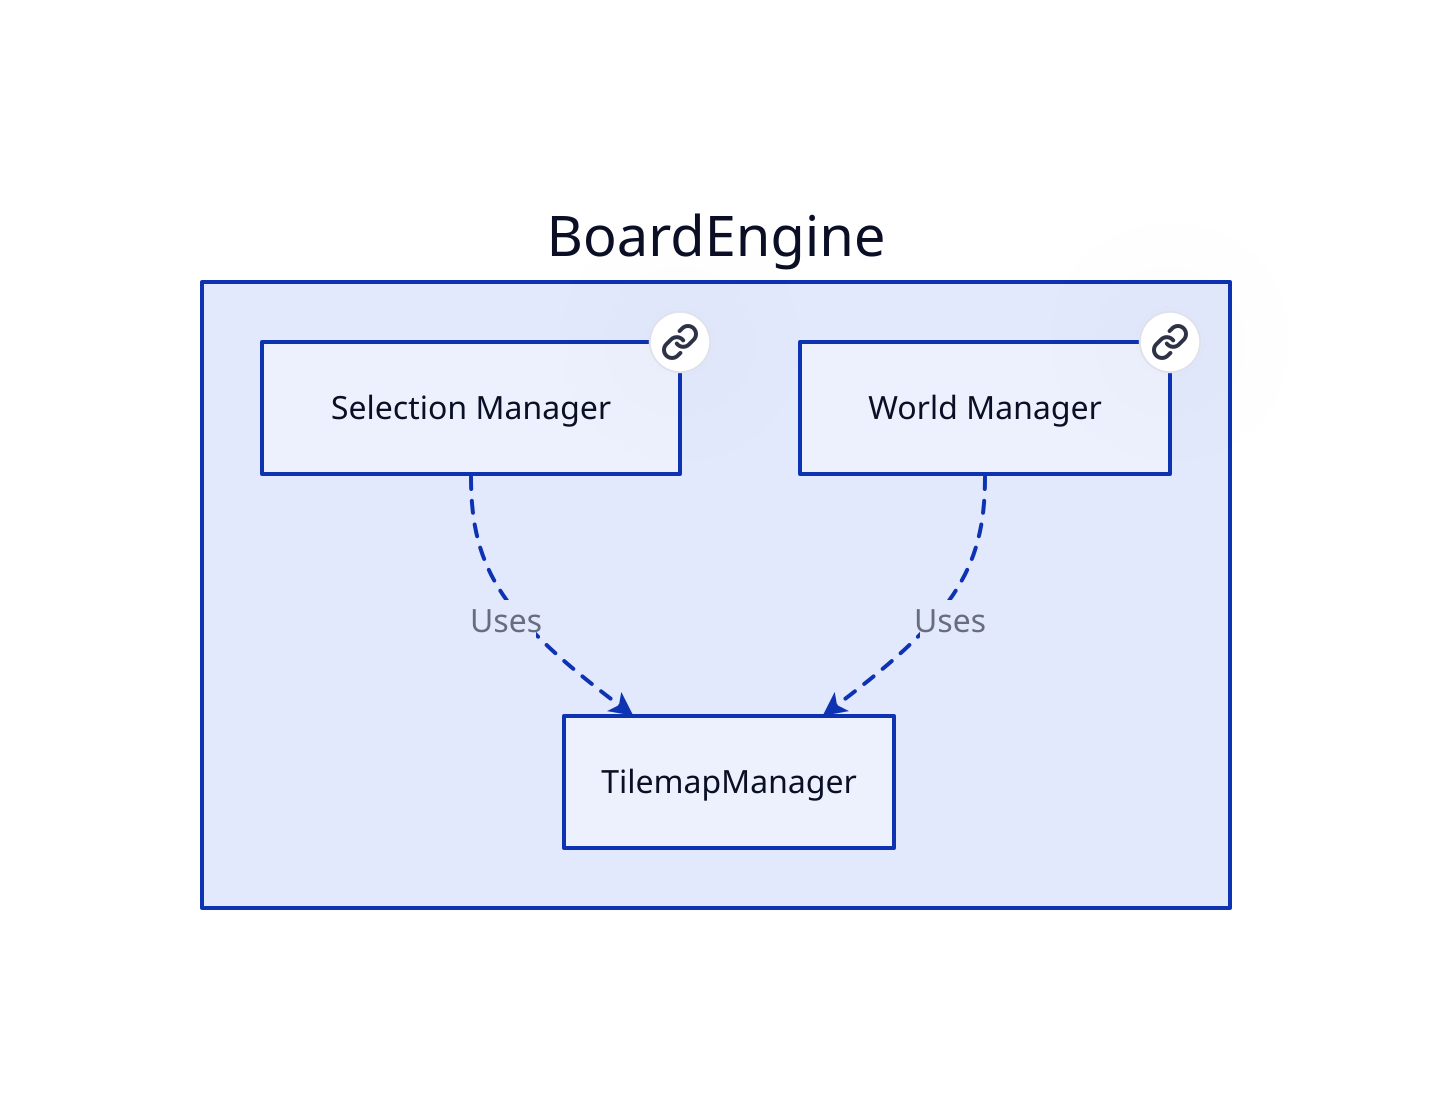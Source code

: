# Nodes :
BoardEngine: {
    SelectionManager: Selection Manager {
       link: SelectionManager
    }
    WorldManager: World Manager {
       link: WorldManager
    }
}

# Links :
BoardEngine.SelectionManager -> BoardEngine.TilemapManager: Uses {style.stroke-dash: 3
source-arrowhead: {}
target-arrowhead: {shape: arrow}
}
BoardEngine.WorldManager -> BoardEngine.TilemapManager: Uses {style.stroke-dash: 3
source-arrowhead: {}
target-arrowhead: {shape: arrow}
}
